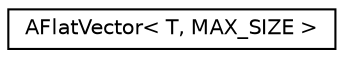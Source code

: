 digraph "Graphical Class Hierarchy"
{
 // LATEX_PDF_SIZE
  edge [fontname="Helvetica",fontsize="10",labelfontname="Helvetica",labelfontsize="10"];
  node [fontname="Helvetica",fontsize="10",shape=record];
  rankdir="LR";
  Node0 [label="AFlatVector\< T, MAX_SIZE \>",height=0.2,width=0.4,color="black", fillcolor="white", style="filled",URL="$classAFlatVector.html",tooltip="Stack-only vector implementation."];
}
